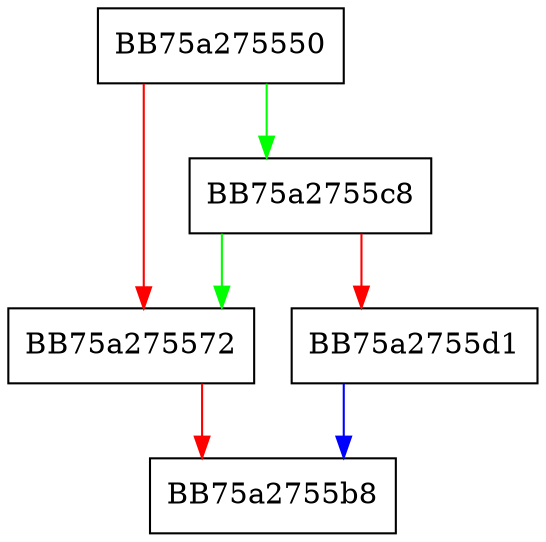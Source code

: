 digraph winLockFile {
  node [shape="box"];
  graph [splines=ortho];
  BB75a275550 -> BB75a2755c8 [color="green"];
  BB75a275550 -> BB75a275572 [color="red"];
  BB75a275572 -> BB75a2755b8 [color="red"];
  BB75a2755c8 -> BB75a275572 [color="green"];
  BB75a2755c8 -> BB75a2755d1 [color="red"];
  BB75a2755d1 -> BB75a2755b8 [color="blue"];
}